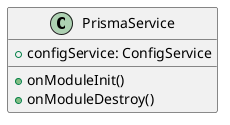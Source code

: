 @startuml prisma

class PrismaService {
  +configService: ConfigService
  +onModuleInit()
  +onModuleDestroy()
}


@enduml